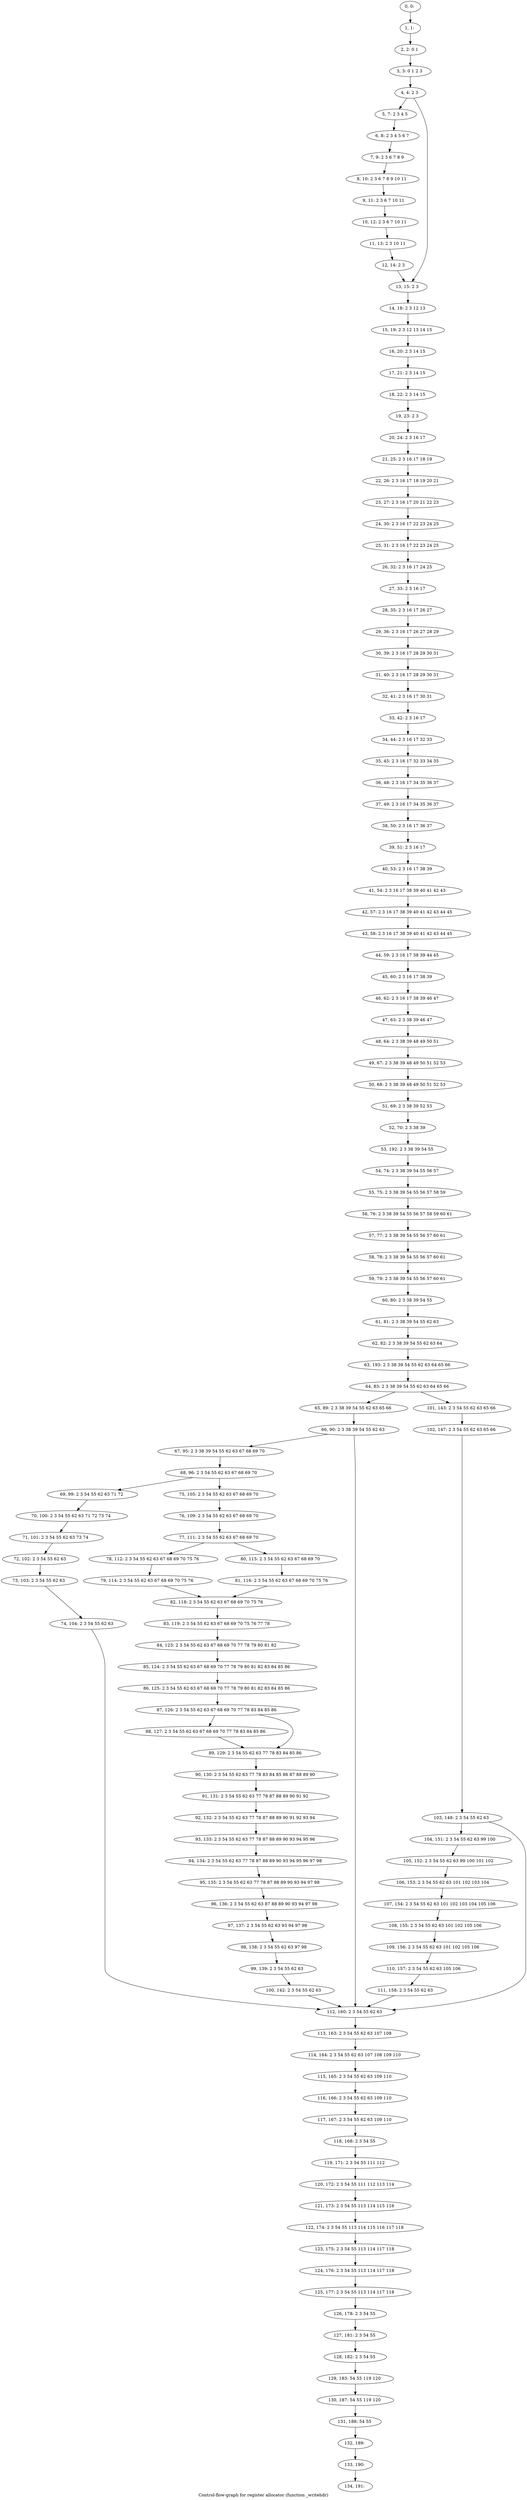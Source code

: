 digraph G {
graph [label="Control-flow-graph for register allocator (function _writehdr)"]
0[label="0, 0: "];
1[label="1, 1: "];
2[label="2, 2: 0 1 "];
3[label="3, 3: 0 1 2 3 "];
4[label="4, 4: 2 3 "];
5[label="5, 7: 2 3 4 5 "];
6[label="6, 8: 2 3 4 5 6 7 "];
7[label="7, 9: 2 3 6 7 8 9 "];
8[label="8, 10: 2 3 6 7 8 9 10 11 "];
9[label="9, 11: 2 3 6 7 10 11 "];
10[label="10, 12: 2 3 6 7 10 11 "];
11[label="11, 13: 2 3 10 11 "];
12[label="12, 14: 2 3 "];
13[label="13, 15: 2 3 "];
14[label="14, 18: 2 3 12 13 "];
15[label="15, 19: 2 3 12 13 14 15 "];
16[label="16, 20: 2 3 14 15 "];
17[label="17, 21: 2 3 14 15 "];
18[label="18, 22: 2 3 14 15 "];
19[label="19, 23: 2 3 "];
20[label="20, 24: 2 3 16 17 "];
21[label="21, 25: 2 3 16 17 18 19 "];
22[label="22, 26: 2 3 16 17 18 19 20 21 "];
23[label="23, 27: 2 3 16 17 20 21 22 23 "];
24[label="24, 30: 2 3 16 17 22 23 24 25 "];
25[label="25, 31: 2 3 16 17 22 23 24 25 "];
26[label="26, 32: 2 3 16 17 24 25 "];
27[label="27, 33: 2 3 16 17 "];
28[label="28, 35: 2 3 16 17 26 27 "];
29[label="29, 36: 2 3 16 17 26 27 28 29 "];
30[label="30, 39: 2 3 16 17 28 29 30 31 "];
31[label="31, 40: 2 3 16 17 28 29 30 31 "];
32[label="32, 41: 2 3 16 17 30 31 "];
33[label="33, 42: 2 3 16 17 "];
34[label="34, 44: 2 3 16 17 32 33 "];
35[label="35, 45: 2 3 16 17 32 33 34 35 "];
36[label="36, 48: 2 3 16 17 34 35 36 37 "];
37[label="37, 49: 2 3 16 17 34 35 36 37 "];
38[label="38, 50: 2 3 16 17 36 37 "];
39[label="39, 51: 2 3 16 17 "];
40[label="40, 53: 2 3 16 17 38 39 "];
41[label="41, 54: 2 3 16 17 38 39 40 41 42 43 "];
42[label="42, 57: 2 3 16 17 38 39 40 41 42 43 44 45 "];
43[label="43, 58: 2 3 16 17 38 39 40 41 42 43 44 45 "];
44[label="44, 59: 2 3 16 17 38 39 44 45 "];
45[label="45, 60: 2 3 16 17 38 39 "];
46[label="46, 62: 2 3 16 17 38 39 46 47 "];
47[label="47, 63: 2 3 38 39 46 47 "];
48[label="48, 64: 2 3 38 39 48 49 50 51 "];
49[label="49, 67: 2 3 38 39 48 49 50 51 52 53 "];
50[label="50, 68: 2 3 38 39 48 49 50 51 52 53 "];
51[label="51, 69: 2 3 38 39 52 53 "];
52[label="52, 70: 2 3 38 39 "];
53[label="53, 192: 2 3 38 39 54 55 "];
54[label="54, 74: 2 3 38 39 54 55 56 57 "];
55[label="55, 75: 2 3 38 39 54 55 56 57 58 59 "];
56[label="56, 76: 2 3 38 39 54 55 56 57 58 59 60 61 "];
57[label="57, 77: 2 3 38 39 54 55 56 57 60 61 "];
58[label="58, 78: 2 3 38 39 54 55 56 57 60 61 "];
59[label="59, 79: 2 3 38 39 54 55 56 57 60 61 "];
60[label="60, 80: 2 3 38 39 54 55 "];
61[label="61, 81: 2 3 38 39 54 55 62 63 "];
62[label="62, 82: 2 3 38 39 54 55 62 63 64 "];
63[label="63, 193: 2 3 38 39 54 55 62 63 64 65 66 "];
64[label="64, 83: 2 3 38 39 54 55 62 63 64 65 66 "];
65[label="65, 89: 2 3 38 39 54 55 62 63 65 66 "];
66[label="66, 90: 2 3 38 39 54 55 62 63 "];
67[label="67, 95: 2 3 38 39 54 55 62 63 67 68 69 70 "];
68[label="68, 96: 2 3 54 55 62 63 67 68 69 70 "];
69[label="69, 99: 2 3 54 55 62 63 71 72 "];
70[label="70, 100: 2 3 54 55 62 63 71 72 73 74 "];
71[label="71, 101: 2 3 54 55 62 63 73 74 "];
72[label="72, 102: 2 3 54 55 62 63 "];
73[label="73, 103: 2 3 54 55 62 63 "];
74[label="74, 104: 2 3 54 55 62 63 "];
75[label="75, 105: 2 3 54 55 62 63 67 68 69 70 "];
76[label="76, 109: 2 3 54 55 62 63 67 68 69 70 "];
77[label="77, 111: 2 3 54 55 62 63 67 68 69 70 "];
78[label="78, 112: 2 3 54 55 62 63 67 68 69 70 75 76 "];
79[label="79, 114: 2 3 54 55 62 63 67 68 69 70 75 76 "];
80[label="80, 115: 2 3 54 55 62 63 67 68 69 70 "];
81[label="81, 116: 2 3 54 55 62 63 67 68 69 70 75 76 "];
82[label="82, 118: 2 3 54 55 62 63 67 68 69 70 75 76 "];
83[label="83, 119: 2 3 54 55 62 63 67 68 69 70 75 76 77 78 "];
84[label="84, 123: 2 3 54 55 62 63 67 68 69 70 77 78 79 80 81 82 "];
85[label="85, 124: 2 3 54 55 62 63 67 68 69 70 77 78 79 80 81 82 83 84 85 86 "];
86[label="86, 125: 2 3 54 55 62 63 67 68 69 70 77 78 79 80 81 82 83 84 85 86 "];
87[label="87, 126: 2 3 54 55 62 63 67 68 69 70 77 78 83 84 85 86 "];
88[label="88, 127: 2 3 54 55 62 63 67 68 69 70 77 78 83 84 85 86 "];
89[label="89, 129: 2 3 54 55 62 63 77 78 83 84 85 86 "];
90[label="90, 130: 2 3 54 55 62 63 77 78 83 84 85 86 87 88 89 90 "];
91[label="91, 131: 2 3 54 55 62 63 77 78 87 88 89 90 91 92 "];
92[label="92, 132: 2 3 54 55 62 63 77 78 87 88 89 90 91 92 93 94 "];
93[label="93, 133: 2 3 54 55 62 63 77 78 87 88 89 90 93 94 95 96 "];
94[label="94, 134: 2 3 54 55 62 63 77 78 87 88 89 90 93 94 95 96 97 98 "];
95[label="95, 135: 2 3 54 55 62 63 77 78 87 88 89 90 93 94 97 98 "];
96[label="96, 136: 2 3 54 55 62 63 87 88 89 90 93 94 97 98 "];
97[label="97, 137: 2 3 54 55 62 63 93 94 97 98 "];
98[label="98, 138: 2 3 54 55 62 63 97 98 "];
99[label="99, 139: 2 3 54 55 62 63 "];
100[label="100, 142: 2 3 54 55 62 63 "];
101[label="101, 143: 2 3 54 55 62 63 65 66 "];
102[label="102, 147: 2 3 54 55 62 63 65 66 "];
103[label="103, 148: 2 3 54 55 62 63 "];
104[label="104, 151: 2 3 54 55 62 63 99 100 "];
105[label="105, 152: 2 3 54 55 62 63 99 100 101 102 "];
106[label="106, 153: 2 3 54 55 62 63 101 102 103 104 "];
107[label="107, 154: 2 3 54 55 62 63 101 102 103 104 105 106 "];
108[label="108, 155: 2 3 54 55 62 63 101 102 105 106 "];
109[label="109, 156: 2 3 54 55 62 63 101 102 105 106 "];
110[label="110, 157: 2 3 54 55 62 63 105 106 "];
111[label="111, 158: 2 3 54 55 62 63 "];
112[label="112, 160: 2 3 54 55 62 63 "];
113[label="113, 163: 2 3 54 55 62 63 107 108 "];
114[label="114, 164: 2 3 54 55 62 63 107 108 109 110 "];
115[label="115, 165: 2 3 54 55 62 63 109 110 "];
116[label="116, 166: 2 3 54 55 62 63 109 110 "];
117[label="117, 167: 2 3 54 55 62 63 109 110 "];
118[label="118, 168: 2 3 54 55 "];
119[label="119, 171: 2 3 54 55 111 112 "];
120[label="120, 172: 2 3 54 55 111 112 113 114 "];
121[label="121, 173: 2 3 54 55 113 114 115 116 "];
122[label="122, 174: 2 3 54 55 113 114 115 116 117 118 "];
123[label="123, 175: 2 3 54 55 113 114 117 118 "];
124[label="124, 176: 2 3 54 55 113 114 117 118 "];
125[label="125, 177: 2 3 54 55 113 114 117 118 "];
126[label="126, 178: 2 3 54 55 "];
127[label="127, 181: 2 3 54 55 "];
128[label="128, 182: 2 3 54 55 "];
129[label="129, 183: 54 55 119 120 "];
130[label="130, 187: 54 55 119 120 "];
131[label="131, 188: 54 55 "];
132[label="132, 189: "];
133[label="133, 190: "];
134[label="134, 191: "];
0->1 ;
1->2 ;
2->3 ;
3->4 ;
4->5 ;
4->13 ;
5->6 ;
6->7 ;
7->8 ;
8->9 ;
9->10 ;
10->11 ;
11->12 ;
12->13 ;
13->14 ;
14->15 ;
15->16 ;
16->17 ;
17->18 ;
18->19 ;
19->20 ;
20->21 ;
21->22 ;
22->23 ;
23->24 ;
24->25 ;
25->26 ;
26->27 ;
27->28 ;
28->29 ;
29->30 ;
30->31 ;
31->32 ;
32->33 ;
33->34 ;
34->35 ;
35->36 ;
36->37 ;
37->38 ;
38->39 ;
39->40 ;
40->41 ;
41->42 ;
42->43 ;
43->44 ;
44->45 ;
45->46 ;
46->47 ;
47->48 ;
48->49 ;
49->50 ;
50->51 ;
51->52 ;
52->53 ;
53->54 ;
54->55 ;
55->56 ;
56->57 ;
57->58 ;
58->59 ;
59->60 ;
60->61 ;
61->62 ;
62->63 ;
63->64 ;
64->65 ;
64->101 ;
65->66 ;
66->67 ;
66->112 ;
67->68 ;
68->69 ;
68->75 ;
69->70 ;
70->71 ;
71->72 ;
72->73 ;
73->74 ;
74->112 ;
75->76 ;
76->77 ;
77->78 ;
77->80 ;
78->79 ;
79->82 ;
80->81 ;
81->82 ;
82->83 ;
83->84 ;
84->85 ;
85->86 ;
86->87 ;
87->88 ;
87->89 ;
88->89 ;
89->90 ;
90->91 ;
91->92 ;
92->93 ;
93->94 ;
94->95 ;
95->96 ;
96->97 ;
97->98 ;
98->99 ;
99->100 ;
100->112 ;
101->102 ;
102->103 ;
103->104 ;
103->112 ;
104->105 ;
105->106 ;
106->107 ;
107->108 ;
108->109 ;
109->110 ;
110->111 ;
111->112 ;
112->113 ;
113->114 ;
114->115 ;
115->116 ;
116->117 ;
117->118 ;
118->119 ;
119->120 ;
120->121 ;
121->122 ;
122->123 ;
123->124 ;
124->125 ;
125->126 ;
126->127 ;
127->128 ;
128->129 ;
129->130 ;
130->131 ;
131->132 ;
132->133 ;
133->134 ;
}

